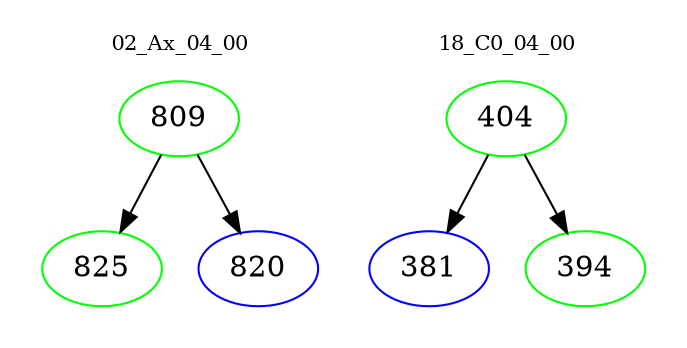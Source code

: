 digraph{
subgraph cluster_0 {
color = white
label = "02_Ax_04_00";
fontsize=10;
T0_809 [label="809", color="green"]
T0_809 -> T0_825 [color="black"]
T0_825 [label="825", color="green"]
T0_809 -> T0_820 [color="black"]
T0_820 [label="820", color="blue"]
}
subgraph cluster_1 {
color = white
label = "18_C0_04_00";
fontsize=10;
T1_404 [label="404", color="green"]
T1_404 -> T1_381 [color="black"]
T1_381 [label="381", color="blue"]
T1_404 -> T1_394 [color="black"]
T1_394 [label="394", color="green"]
}
}
